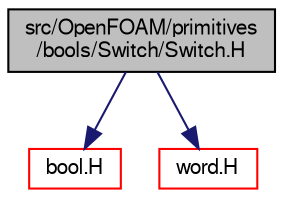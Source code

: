 digraph "src/OpenFOAM/primitives/bools/Switch/Switch.H"
{
  bgcolor="transparent";
  edge [fontname="FreeSans",fontsize="10",labelfontname="FreeSans",labelfontsize="10"];
  node [fontname="FreeSans",fontsize="10",shape=record];
  Node1 [label="src/OpenFOAM/primitives\l/bools/Switch/Switch.H",height=0.2,width=0.4,color="black", fillcolor="grey75", style="filled" fontcolor="black"];
  Node1 -> Node2 [color="midnightblue",fontsize="10",style="solid",fontname="FreeSans"];
  Node2 [label="bool.H",height=0.2,width=0.4,color="red",URL="$a08340.html",tooltip="System bool. "];
  Node1 -> Node3 [color="midnightblue",fontsize="10",style="solid",fontname="FreeSans"];
  Node3 [label="word.H",height=0.2,width=0.4,color="red",URL="$a08524.html"];
}
